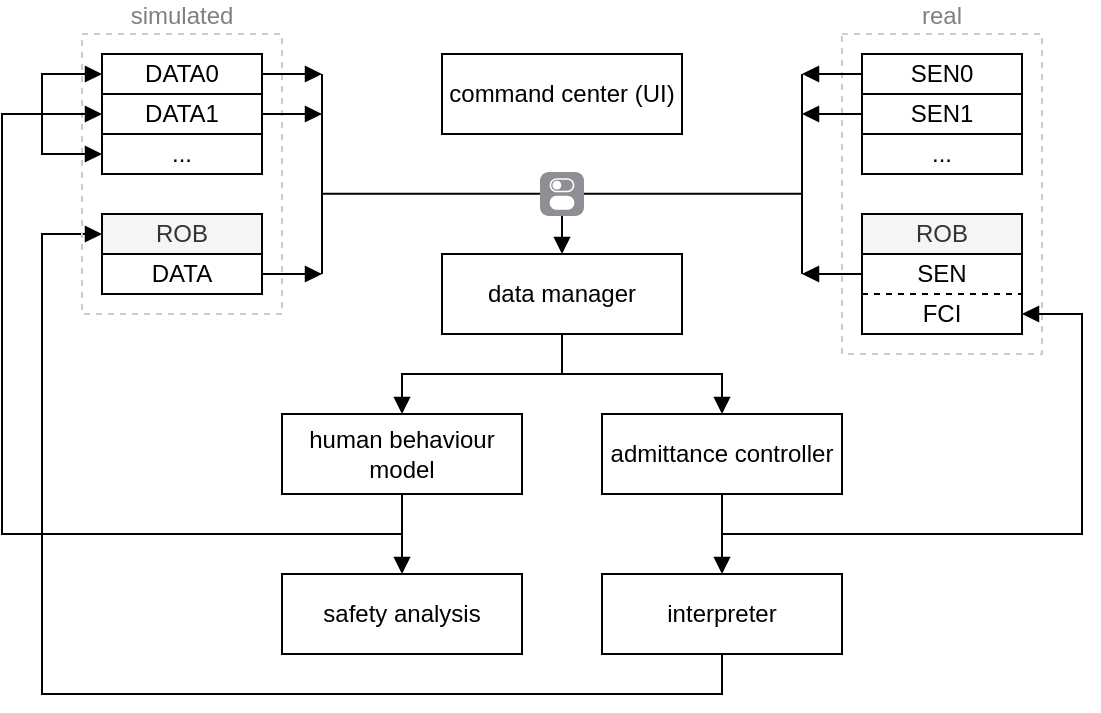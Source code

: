 <mxfile version="12.5.3" type="device"><diagram id="lcS0YknV3qmqnJ2EYpoL" name="Page-1"><mxGraphModel dx="905" dy="680" grid="1" gridSize="10" guides="1" tooltips="1" connect="1" arrows="1" fold="1" page="1" pageScale="1" pageWidth="827" pageHeight="1169" math="0" shadow="0"><root><mxCell id="0"/><mxCell id="1" parent="0"/><mxCell id="1fZJkeiSQHn4inCkRkwD-56" value="real" style="rounded=0;whiteSpace=wrap;html=1;dashed=1;strokeColor=#CCCCCC;fillColor=none;verticalAlign=bottom;labelPosition=center;verticalLabelPosition=top;align=center;fontColor=#808080;" vertex="1" parent="1"><mxGeometry x="520" y="130" width="100" height="160" as="geometry"/></mxCell><mxCell id="1fZJkeiSQHn4inCkRkwD-12" value="" style="group" vertex="1" connectable="0" parent="1"><mxGeometry x="530" y="220" width="80" height="60" as="geometry"/></mxCell><mxCell id="1fZJkeiSQHn4inCkRkwD-21" value="" style="endArrow=none;dashed=1;html=1;entryX=1;entryY=0.5;entryDx=0;entryDy=0;exitX=0;exitY=0.5;exitDx=0;exitDy=0;" edge="1" parent="1fZJkeiSQHn4inCkRkwD-12" source="1fZJkeiSQHn4inCkRkwD-11" target="1fZJkeiSQHn4inCkRkwD-11"><mxGeometry width="50" height="50" relative="1" as="geometry"><mxPoint x="-160" y="130" as="sourcePoint"/><mxPoint x="100" y="110" as="targetPoint"/></mxGeometry></mxCell><mxCell id="1fZJkeiSQHn4inCkRkwD-11" value="" style="rounded=0;whiteSpace=wrap;html=1;fillColor=none;" vertex="1" parent="1fZJkeiSQHn4inCkRkwD-12"><mxGeometry y="20" width="80" height="40" as="geometry"/></mxCell><mxCell id="1fZJkeiSQHn4inCkRkwD-20" value="FCI" style="rounded=0;whiteSpace=wrap;html=1;dashed=1;strokeColor=none;fillColor=none;" vertex="1" parent="1fZJkeiSQHn4inCkRkwD-12"><mxGeometry y="40" width="80" height="20" as="geometry"/></mxCell><mxCell id="1fZJkeiSQHn4inCkRkwD-14" value="SEN" style="rounded=0;whiteSpace=wrap;html=1;dashed=1;strokeColor=none;fillColor=none;" vertex="1" parent="1fZJkeiSQHn4inCkRkwD-12"><mxGeometry y="20" width="80" height="20" as="geometry"/></mxCell><mxCell id="1fZJkeiSQHn4inCkRkwD-10" value="ROB" style="rounded=0;whiteSpace=wrap;html=1;fillColor=#f5f5f5;strokeColor=#000000;fontColor=#333333;" vertex="1" parent="1fZJkeiSQHn4inCkRkwD-12"><mxGeometry width="80" height="20" as="geometry"/></mxCell><mxCell id="1fZJkeiSQHn4inCkRkwD-27" value="" style="group" vertex="1" connectable="0" parent="1"><mxGeometry x="530" y="140" width="80" height="60" as="geometry"/></mxCell><mxCell id="1fZJkeiSQHn4inCkRkwD-1" value="SEN0" style="rounded=0;whiteSpace=wrap;html=1;" vertex="1" parent="1fZJkeiSQHn4inCkRkwD-27"><mxGeometry width="80" height="20" as="geometry"/></mxCell><mxCell id="1fZJkeiSQHn4inCkRkwD-2" value="SEN1" style="rounded=0;whiteSpace=wrap;html=1;" vertex="1" parent="1fZJkeiSQHn4inCkRkwD-27"><mxGeometry y="20" width="80" height="20" as="geometry"/></mxCell><mxCell id="1fZJkeiSQHn4inCkRkwD-3" value="..." style="rounded=0;whiteSpace=wrap;html=1;" vertex="1" parent="1fZJkeiSQHn4inCkRkwD-27"><mxGeometry y="40" width="80" height="20" as="geometry"/></mxCell><mxCell id="1fZJkeiSQHn4inCkRkwD-39" value="command center (UI)" style="rounded=0;whiteSpace=wrap;html=1;" vertex="1" parent="1"><mxGeometry x="320" y="140" width="120" height="40" as="geometry"/></mxCell><mxCell id="1fZJkeiSQHn4inCkRkwD-52" style="edgeStyle=orthogonalEdgeStyle;rounded=0;orthogonalLoop=1;jettySize=auto;html=1;endArrow=block;endFill=1;" edge="1" parent="1" source="1fZJkeiSQHn4inCkRkwD-40" target="1fZJkeiSQHn4inCkRkwD-46"><mxGeometry relative="1" as="geometry"/></mxCell><mxCell id="1fZJkeiSQHn4inCkRkwD-53" style="edgeStyle=orthogonalEdgeStyle;rounded=0;orthogonalLoop=1;jettySize=auto;html=1;endArrow=block;endFill=1;" edge="1" parent="1" source="1fZJkeiSQHn4inCkRkwD-40" target="1fZJkeiSQHn4inCkRkwD-47"><mxGeometry relative="1" as="geometry"/></mxCell><mxCell id="1fZJkeiSQHn4inCkRkwD-40" value="data manager" style="rounded=0;whiteSpace=wrap;html=1;" vertex="1" parent="1"><mxGeometry x="320" y="240" width="120" height="40" as="geometry"/></mxCell><mxCell id="1fZJkeiSQHn4inCkRkwD-50" style="edgeStyle=orthogonalEdgeStyle;rounded=0;orthogonalLoop=1;jettySize=auto;html=1;endArrow=block;endFill=1;" edge="1" parent="1" source="1fZJkeiSQHn4inCkRkwD-46" target="1fZJkeiSQHn4inCkRkwD-49"><mxGeometry relative="1" as="geometry"/></mxCell><mxCell id="1fZJkeiSQHn4inCkRkwD-106" style="edgeStyle=orthogonalEdgeStyle;rounded=0;jumpStyle=none;orthogonalLoop=1;jettySize=auto;html=1;startArrow=none;startFill=0;endArrow=none;endFill=0;fontColor=#808080;entryX=0.5;entryY=1;entryDx=0;entryDy=0;" edge="1" parent="1" target="1fZJkeiSQHn4inCkRkwD-46"><mxGeometry relative="1" as="geometry"><mxPoint x="120" y="170" as="sourcePoint"/><Array as="points"><mxPoint x="100" y="170"/><mxPoint x="100" y="380"/><mxPoint x="300" y="380"/></Array></mxGeometry></mxCell><mxCell id="1fZJkeiSQHn4inCkRkwD-46" value="human behaviour model" style="rounded=0;whiteSpace=wrap;html=1;" vertex="1" parent="1"><mxGeometry x="240" y="320" width="120" height="40" as="geometry"/></mxCell><mxCell id="1fZJkeiSQHn4inCkRkwD-51" style="edgeStyle=orthogonalEdgeStyle;rounded=0;orthogonalLoop=1;jettySize=auto;html=1;endArrow=block;endFill=1;" edge="1" parent="1" source="1fZJkeiSQHn4inCkRkwD-47" target="1fZJkeiSQHn4inCkRkwD-48"><mxGeometry relative="1" as="geometry"/></mxCell><mxCell id="1fZJkeiSQHn4inCkRkwD-112" style="edgeStyle=orthogonalEdgeStyle;rounded=0;jumpStyle=none;orthogonalLoop=1;jettySize=auto;html=1;entryX=1;entryY=0.5;entryDx=0;entryDy=0;startArrow=none;startFill=0;endArrow=block;endFill=1;fontColor=#808080;exitX=0.5;exitY=1;exitDx=0;exitDy=0;" edge="1" parent="1" source="1fZJkeiSQHn4inCkRkwD-47" target="1fZJkeiSQHn4inCkRkwD-20"><mxGeometry relative="1" as="geometry"><Array as="points"><mxPoint x="460" y="380"/><mxPoint x="640" y="380"/><mxPoint x="640" y="270"/></Array></mxGeometry></mxCell><mxCell id="1fZJkeiSQHn4inCkRkwD-47" value="admittance controller" style="rounded=0;whiteSpace=wrap;html=1;" vertex="1" parent="1"><mxGeometry x="400" y="320" width="120" height="40" as="geometry"/></mxCell><mxCell id="1fZJkeiSQHn4inCkRkwD-111" style="edgeStyle=orthogonalEdgeStyle;rounded=0;jumpStyle=none;orthogonalLoop=1;jettySize=auto;html=1;entryX=0;entryY=0.5;entryDx=0;entryDy=0;startArrow=none;startFill=0;endArrow=block;endFill=1;fontColor=#808080;" edge="1" parent="1" source="1fZJkeiSQHn4inCkRkwD-48" target="1fZJkeiSQHn4inCkRkwD-92"><mxGeometry relative="1" as="geometry"><mxPoint x="150" y="270" as="targetPoint"/><Array as="points"><mxPoint x="460" y="460"/><mxPoint x="120" y="460"/><mxPoint x="120" y="230"/></Array></mxGeometry></mxCell><mxCell id="1fZJkeiSQHn4inCkRkwD-48" value="interpreter" style="rounded=0;whiteSpace=wrap;html=1;" vertex="1" parent="1"><mxGeometry x="400" y="400" width="120" height="40" as="geometry"/></mxCell><mxCell id="1fZJkeiSQHn4inCkRkwD-49" value="safety analysis" style="rounded=0;whiteSpace=wrap;html=1;" vertex="1" parent="1"><mxGeometry x="240" y="400" width="120" height="40" as="geometry"/></mxCell><mxCell id="1fZJkeiSQHn4inCkRkwD-61" style="edgeStyle=orthogonalEdgeStyle;rounded=0;orthogonalLoop=1;jettySize=auto;html=1;jumpStyle=none;endArrow=block;endFill=1;" edge="1" parent="1" source="1fZJkeiSQHn4inCkRkwD-1"><mxGeometry relative="1" as="geometry"><mxPoint x="500" y="150" as="targetPoint"/></mxGeometry></mxCell><mxCell id="1fZJkeiSQHn4inCkRkwD-62" style="edgeStyle=orthogonalEdgeStyle;rounded=0;orthogonalLoop=1;jettySize=auto;html=1;endArrow=block;endFill=1;" edge="1" parent="1" source="1fZJkeiSQHn4inCkRkwD-2"><mxGeometry relative="1" as="geometry"><mxPoint x="500" y="170" as="targetPoint"/></mxGeometry></mxCell><mxCell id="1fZJkeiSQHn4inCkRkwD-63" style="edgeStyle=orthogonalEdgeStyle;rounded=0;orthogonalLoop=1;jettySize=auto;html=1;endArrow=block;endFill=1;" edge="1" parent="1" source="1fZJkeiSQHn4inCkRkwD-14"><mxGeometry relative="1" as="geometry"><mxPoint x="500" y="250" as="targetPoint"/></mxGeometry></mxCell><mxCell id="1fZJkeiSQHn4inCkRkwD-64" value="" style="endArrow=block;html=1;entryX=0.5;entryY=0;entryDx=0;entryDy=0;rounded=0;endFill=1;" edge="1" parent="1" target="1fZJkeiSQHn4inCkRkwD-40"><mxGeometry width="50" height="50" relative="1" as="geometry"><mxPoint x="380" y="210" as="sourcePoint"/><mxPoint x="375" y="140" as="targetPoint"/><Array as="points"><mxPoint x="380" y="210"/></Array></mxGeometry></mxCell><mxCell id="1fZJkeiSQHn4inCkRkwD-77" value="" style="endArrow=none;html=1;" edge="1" parent="1"><mxGeometry width="50" height="50" relative="1" as="geometry"><mxPoint x="500" y="250" as="sourcePoint"/><mxPoint x="500" y="150" as="targetPoint"/></mxGeometry></mxCell><mxCell id="1fZJkeiSQHn4inCkRkwD-85" value="simulated" style="rounded=0;whiteSpace=wrap;html=1;dashed=1;strokeColor=#CCCCCC;fillColor=none;verticalAlign=bottom;labelPosition=center;verticalLabelPosition=top;align=center;fontColor=#808080;" vertex="1" parent="1"><mxGeometry x="140" y="130" width="100" height="140" as="geometry"/></mxCell><mxCell id="1fZJkeiSQHn4inCkRkwD-86" value="" style="group" vertex="1" connectable="0" parent="1"><mxGeometry x="150" y="220" width="80" height="60" as="geometry"/></mxCell><mxCell id="1fZJkeiSQHn4inCkRkwD-88" value="" style="rounded=0;whiteSpace=wrap;html=1;fillColor=none;" vertex="1" parent="1fZJkeiSQHn4inCkRkwD-86"><mxGeometry y="20" width="80" height="20" as="geometry"/></mxCell><mxCell id="1fZJkeiSQHn4inCkRkwD-90" value="DATA" style="rounded=0;whiteSpace=wrap;html=1;dashed=1;strokeColor=none;fillColor=none;" vertex="1" parent="1fZJkeiSQHn4inCkRkwD-86"><mxGeometry y="20" width="80" height="20" as="geometry"/></mxCell><mxCell id="1fZJkeiSQHn4inCkRkwD-92" value="ROB" style="rounded=0;whiteSpace=wrap;html=1;fillColor=#f5f5f5;strokeColor=#000000;fontColor=#333333;" vertex="1" parent="1fZJkeiSQHn4inCkRkwD-86"><mxGeometry width="80" height="20" as="geometry"/></mxCell><mxCell id="1fZJkeiSQHn4inCkRkwD-93" value="" style="group" vertex="1" connectable="0" parent="1"><mxGeometry x="150" y="140" width="80" height="60" as="geometry"/></mxCell><mxCell id="1fZJkeiSQHn4inCkRkwD-94" value="DATA0" style="rounded=0;whiteSpace=wrap;html=1;" vertex="1" parent="1fZJkeiSQHn4inCkRkwD-93"><mxGeometry width="80" height="20" as="geometry"/></mxCell><mxCell id="1fZJkeiSQHn4inCkRkwD-95" value="DATA1" style="rounded=0;whiteSpace=wrap;html=1;" vertex="1" parent="1fZJkeiSQHn4inCkRkwD-93"><mxGeometry y="20" width="80" height="20" as="geometry"/></mxCell><mxCell id="1fZJkeiSQHn4inCkRkwD-96" value="..." style="rounded=0;whiteSpace=wrap;html=1;" vertex="1" parent="1fZJkeiSQHn4inCkRkwD-93"><mxGeometry y="40" width="80" height="20" as="geometry"/></mxCell><mxCell id="1fZJkeiSQHn4inCkRkwD-97" style="edgeStyle=orthogonalEdgeStyle;rounded=0;orthogonalLoop=1;jettySize=auto;html=1;jumpStyle=none;endArrow=block;endFill=1;" edge="1" source="1fZJkeiSQHn4inCkRkwD-94" parent="1"><mxGeometry relative="1" as="geometry"><mxPoint x="260" y="150" as="targetPoint"/></mxGeometry></mxCell><mxCell id="1fZJkeiSQHn4inCkRkwD-98" style="edgeStyle=orthogonalEdgeStyle;rounded=0;orthogonalLoop=1;jettySize=auto;html=1;endArrow=block;endFill=1;" edge="1" source="1fZJkeiSQHn4inCkRkwD-95" parent="1"><mxGeometry relative="1" as="geometry"><mxPoint x="260" y="170" as="targetPoint"/></mxGeometry></mxCell><mxCell id="1fZJkeiSQHn4inCkRkwD-99" style="edgeStyle=orthogonalEdgeStyle;rounded=0;orthogonalLoop=1;jettySize=auto;html=1;endArrow=block;endFill=1;" edge="1" source="1fZJkeiSQHn4inCkRkwD-90" parent="1"><mxGeometry relative="1" as="geometry"><mxPoint x="260" y="250" as="targetPoint"/></mxGeometry></mxCell><mxCell id="1fZJkeiSQHn4inCkRkwD-100" value="" style="endArrow=none;html=1;" edge="1" parent="1"><mxGeometry width="50" height="50" relative="1" as="geometry"><mxPoint x="260" y="250" as="sourcePoint"/><mxPoint x="260" y="150" as="targetPoint"/></mxGeometry></mxCell><mxCell id="1fZJkeiSQHn4inCkRkwD-103" value="" style="endArrow=none;html=1;rounded=0;endFill=0;" edge="1" parent="1"><mxGeometry width="50" height="50" relative="1" as="geometry"><mxPoint x="500" y="209.83" as="sourcePoint"/><mxPoint x="380" y="209.83" as="targetPoint"/></mxGeometry></mxCell><mxCell id="1fZJkeiSQHn4inCkRkwD-104" value="" style="endArrow=none;html=1;rounded=0;endFill=0;" edge="1" parent="1"><mxGeometry width="50" height="50" relative="1" as="geometry"><mxPoint x="260" y="209.83" as="sourcePoint"/><mxPoint x="380" y="209.83" as="targetPoint"/></mxGeometry></mxCell><mxCell id="1fZJkeiSQHn4inCkRkwD-45" value="" style="html=1;strokeWidth=1;shadow=0;dashed=0;shape=mxgraph.ios7.misc.switch;fillColor=#8F8E94;strokeColor=none;buttonText=;strokeColor2=#222222;fontColor=#222222;fontSize=8;verticalLabelPosition=bottom;verticalAlign=top;align=center;" vertex="1" parent="1"><mxGeometry x="369" y="199" width="22" height="22" as="geometry"/></mxCell><mxCell id="1fZJkeiSQHn4inCkRkwD-107" style="edgeStyle=orthogonalEdgeStyle;rounded=0;orthogonalLoop=1;jettySize=auto;html=1;endArrow=block;endFill=1;entryX=0;entryY=0.5;entryDx=0;entryDy=0;" edge="1" parent="1" target="1fZJkeiSQHn4inCkRkwD-95"><mxGeometry relative="1" as="geometry"><mxPoint x="130" y="169.76" as="targetPoint"/><mxPoint x="120" y="170" as="sourcePoint"/><Array as="points"><mxPoint x="125" y="170"/></Array></mxGeometry></mxCell><mxCell id="1fZJkeiSQHn4inCkRkwD-109" style="edgeStyle=orthogonalEdgeStyle;rounded=0;orthogonalLoop=1;jettySize=auto;html=1;endArrow=block;endFill=1;entryX=0;entryY=0.5;entryDx=0;entryDy=0;" edge="1" parent="1" target="1fZJkeiSQHn4inCkRkwD-94"><mxGeometry relative="1" as="geometry"><mxPoint x="140.003" y="150.001" as="targetPoint"/><mxPoint x="120" y="170" as="sourcePoint"/><Array as="points"><mxPoint x="120" y="150"/></Array></mxGeometry></mxCell><mxCell id="1fZJkeiSQHn4inCkRkwD-110" style="edgeStyle=orthogonalEdgeStyle;rounded=0;orthogonalLoop=1;jettySize=auto;html=1;endArrow=block;endFill=1;entryX=0;entryY=0.5;entryDx=0;entryDy=0;" edge="1" parent="1" target="1fZJkeiSQHn4inCkRkwD-96"><mxGeometry relative="1" as="geometry"><mxPoint x="150.003" y="190" as="targetPoint"/><mxPoint x="120" y="170" as="sourcePoint"/><Array as="points"><mxPoint x="120" y="190"/></Array></mxGeometry></mxCell></root></mxGraphModel></diagram></mxfile>